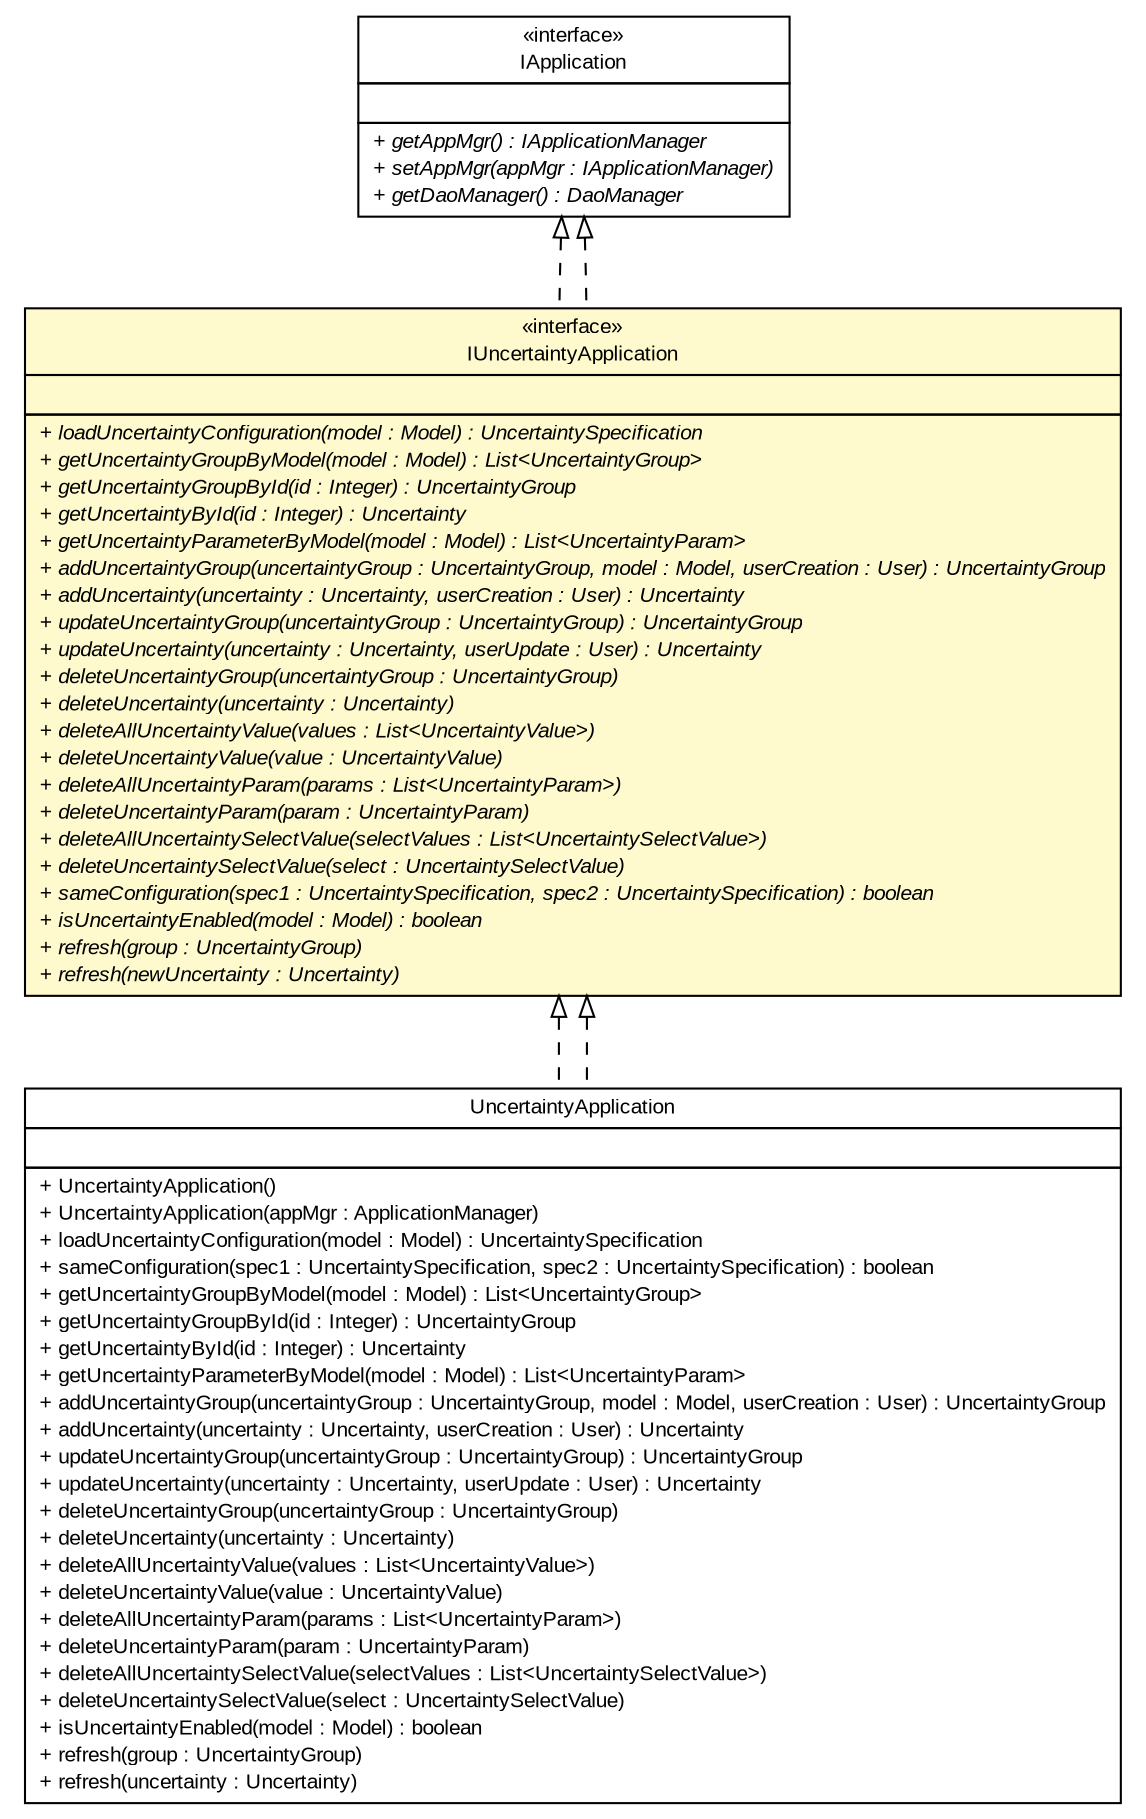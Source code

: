#!/usr/local/bin/dot
#
# Class diagram 
# Generated by UMLGraph version R5_6-24-gf6e263 (http://www.umlgraph.org/)
#

digraph G {
	edge [fontname="arial",fontsize=10,labelfontname="arial",labelfontsize=10];
	node [fontname="arial",fontsize=10,shape=plaintext];
	nodesep=0.25;
	ranksep=0.5;
	// gov.sandia.cf.application.IApplication
	c202918 [label=<<table title="gov.sandia.cf.application.IApplication" border="0" cellborder="1" cellspacing="0" cellpadding="2" port="p" href="./IApplication.html">
		<tr><td><table border="0" cellspacing="0" cellpadding="1">
<tr><td align="center" balign="center"> &#171;interface&#187; </td></tr>
<tr><td align="center" balign="center"> IApplication </td></tr>
		</table></td></tr>
		<tr><td><table border="0" cellspacing="0" cellpadding="1">
<tr><td align="left" balign="left">  </td></tr>
		</table></td></tr>
		<tr><td><table border="0" cellspacing="0" cellpadding="1">
<tr><td align="left" balign="left"><font face="arial italic" point-size="10.0"> + getAppMgr() : IApplicationManager </font></td></tr>
<tr><td align="left" balign="left"><font face="arial italic" point-size="10.0"> + setAppMgr(appMgr : IApplicationManager) </font></td></tr>
<tr><td align="left" balign="left"><font face="arial italic" point-size="10.0"> + getDaoManager() : DaoManager </font></td></tr>
		</table></td></tr>
		</table>>, URL="./IApplication.html", fontname="arial", fontcolor="black", fontsize=10.0];
	// gov.sandia.cf.application.impl.UncertaintyApplication
	c202956 [label=<<table title="gov.sandia.cf.application.impl.UncertaintyApplication" border="0" cellborder="1" cellspacing="0" cellpadding="2" port="p" href="./impl/UncertaintyApplication.html">
		<tr><td><table border="0" cellspacing="0" cellpadding="1">
<tr><td align="center" balign="center"> UncertaintyApplication </td></tr>
		</table></td></tr>
		<tr><td><table border="0" cellspacing="0" cellpadding="1">
<tr><td align="left" balign="left">  </td></tr>
		</table></td></tr>
		<tr><td><table border="0" cellspacing="0" cellpadding="1">
<tr><td align="left" balign="left"> + UncertaintyApplication() </td></tr>
<tr><td align="left" balign="left"> + UncertaintyApplication(appMgr : ApplicationManager) </td></tr>
<tr><td align="left" balign="left"> + loadUncertaintyConfiguration(model : Model) : UncertaintySpecification </td></tr>
<tr><td align="left" balign="left"> + sameConfiguration(spec1 : UncertaintySpecification, spec2 : UncertaintySpecification) : boolean </td></tr>
<tr><td align="left" balign="left"> + getUncertaintyGroupByModel(model : Model) : List&lt;UncertaintyGroup&gt; </td></tr>
<tr><td align="left" balign="left"> + getUncertaintyGroupById(id : Integer) : UncertaintyGroup </td></tr>
<tr><td align="left" balign="left"> + getUncertaintyById(id : Integer) : Uncertainty </td></tr>
<tr><td align="left" balign="left"> + getUncertaintyParameterByModel(model : Model) : List&lt;UncertaintyParam&gt; </td></tr>
<tr><td align="left" balign="left"> + addUncertaintyGroup(uncertaintyGroup : UncertaintyGroup, model : Model, userCreation : User) : UncertaintyGroup </td></tr>
<tr><td align="left" balign="left"> + addUncertainty(uncertainty : Uncertainty, userCreation : User) : Uncertainty </td></tr>
<tr><td align="left" balign="left"> + updateUncertaintyGroup(uncertaintyGroup : UncertaintyGroup) : UncertaintyGroup </td></tr>
<tr><td align="left" balign="left"> + updateUncertainty(uncertainty : Uncertainty, userUpdate : User) : Uncertainty </td></tr>
<tr><td align="left" balign="left"> + deleteUncertaintyGroup(uncertaintyGroup : UncertaintyGroup) </td></tr>
<tr><td align="left" balign="left"> + deleteUncertainty(uncertainty : Uncertainty) </td></tr>
<tr><td align="left" balign="left"> + deleteAllUncertaintyValue(values : List&lt;UncertaintyValue&gt;) </td></tr>
<tr><td align="left" balign="left"> + deleteUncertaintyValue(value : UncertaintyValue) </td></tr>
<tr><td align="left" balign="left"> + deleteAllUncertaintyParam(params : List&lt;UncertaintyParam&gt;) </td></tr>
<tr><td align="left" balign="left"> + deleteUncertaintyParam(param : UncertaintyParam) </td></tr>
<tr><td align="left" balign="left"> + deleteAllUncertaintySelectValue(selectValues : List&lt;UncertaintySelectValue&gt;) </td></tr>
<tr><td align="left" balign="left"> + deleteUncertaintySelectValue(select : UncertaintySelectValue) </td></tr>
<tr><td align="left" balign="left"> + isUncertaintyEnabled(model : Model) : boolean </td></tr>
<tr><td align="left" balign="left"> + refresh(group : UncertaintyGroup) </td></tr>
<tr><td align="left" balign="left"> + refresh(uncertainty : Uncertainty) </td></tr>
		</table></td></tr>
		</table>>, URL="./impl/UncertaintyApplication.html", fontname="arial", fontcolor="black", fontsize=10.0];
	// gov.sandia.cf.application.IUncertaintyApplication
	c202968 [label=<<table title="gov.sandia.cf.application.IUncertaintyApplication" border="0" cellborder="1" cellspacing="0" cellpadding="2" port="p" bgcolor="lemonChiffon" href="./IUncertaintyApplication.html">
		<tr><td><table border="0" cellspacing="0" cellpadding="1">
<tr><td align="center" balign="center"> &#171;interface&#187; </td></tr>
<tr><td align="center" balign="center"> IUncertaintyApplication </td></tr>
		</table></td></tr>
		<tr><td><table border="0" cellspacing="0" cellpadding="1">
<tr><td align="left" balign="left">  </td></tr>
		</table></td></tr>
		<tr><td><table border="0" cellspacing="0" cellpadding="1">
<tr><td align="left" balign="left"><font face="arial italic" point-size="10.0"> + loadUncertaintyConfiguration(model : Model) : UncertaintySpecification </font></td></tr>
<tr><td align="left" balign="left"><font face="arial italic" point-size="10.0"> + getUncertaintyGroupByModel(model : Model) : List&lt;UncertaintyGroup&gt; </font></td></tr>
<tr><td align="left" balign="left"><font face="arial italic" point-size="10.0"> + getUncertaintyGroupById(id : Integer) : UncertaintyGroup </font></td></tr>
<tr><td align="left" balign="left"><font face="arial italic" point-size="10.0"> + getUncertaintyById(id : Integer) : Uncertainty </font></td></tr>
<tr><td align="left" balign="left"><font face="arial italic" point-size="10.0"> + getUncertaintyParameterByModel(model : Model) : List&lt;UncertaintyParam&gt; </font></td></tr>
<tr><td align="left" balign="left"><font face="arial italic" point-size="10.0"> + addUncertaintyGroup(uncertaintyGroup : UncertaintyGroup, model : Model, userCreation : User) : UncertaintyGroup </font></td></tr>
<tr><td align="left" balign="left"><font face="arial italic" point-size="10.0"> + addUncertainty(uncertainty : Uncertainty, userCreation : User) : Uncertainty </font></td></tr>
<tr><td align="left" balign="left"><font face="arial italic" point-size="10.0"> + updateUncertaintyGroup(uncertaintyGroup : UncertaintyGroup) : UncertaintyGroup </font></td></tr>
<tr><td align="left" balign="left"><font face="arial italic" point-size="10.0"> + updateUncertainty(uncertainty : Uncertainty, userUpdate : User) : Uncertainty </font></td></tr>
<tr><td align="left" balign="left"><font face="arial italic" point-size="10.0"> + deleteUncertaintyGroup(uncertaintyGroup : UncertaintyGroup) </font></td></tr>
<tr><td align="left" balign="left"><font face="arial italic" point-size="10.0"> + deleteUncertainty(uncertainty : Uncertainty) </font></td></tr>
<tr><td align="left" balign="left"><font face="arial italic" point-size="10.0"> + deleteAllUncertaintyValue(values : List&lt;UncertaintyValue&gt;) </font></td></tr>
<tr><td align="left" balign="left"><font face="arial italic" point-size="10.0"> + deleteUncertaintyValue(value : UncertaintyValue) </font></td></tr>
<tr><td align="left" balign="left"><font face="arial italic" point-size="10.0"> + deleteAllUncertaintyParam(params : List&lt;UncertaintyParam&gt;) </font></td></tr>
<tr><td align="left" balign="left"><font face="arial italic" point-size="10.0"> + deleteUncertaintyParam(param : UncertaintyParam) </font></td></tr>
<tr><td align="left" balign="left"><font face="arial italic" point-size="10.0"> + deleteAllUncertaintySelectValue(selectValues : List&lt;UncertaintySelectValue&gt;) </font></td></tr>
<tr><td align="left" balign="left"><font face="arial italic" point-size="10.0"> + deleteUncertaintySelectValue(select : UncertaintySelectValue) </font></td></tr>
<tr><td align="left" balign="left"><font face="arial italic" point-size="10.0"> + sameConfiguration(spec1 : UncertaintySpecification, spec2 : UncertaintySpecification) : boolean </font></td></tr>
<tr><td align="left" balign="left"><font face="arial italic" point-size="10.0"> + isUncertaintyEnabled(model : Model) : boolean </font></td></tr>
<tr><td align="left" balign="left"><font face="arial italic" point-size="10.0"> + refresh(group : UncertaintyGroup) </font></td></tr>
<tr><td align="left" balign="left"><font face="arial italic" point-size="10.0"> + refresh(newUncertainty : Uncertainty) </font></td></tr>
		</table></td></tr>
		</table>>, URL="./IUncertaintyApplication.html", fontname="arial", fontcolor="black", fontsize=10.0];
	//gov.sandia.cf.application.impl.UncertaintyApplication implements gov.sandia.cf.application.IUncertaintyApplication
	c202968:p -> c202956:p [dir=back,arrowtail=empty,style=dashed];
	//gov.sandia.cf.application.IUncertaintyApplication implements gov.sandia.cf.application.IApplication
	c202918:p -> c202968:p [dir=back,arrowtail=empty,style=dashed];
	//gov.sandia.cf.application.IUncertaintyApplication implements gov.sandia.cf.application.IApplication
	c202918:p -> c202968:p [dir=back,arrowtail=empty,style=dashed];
	//gov.sandia.cf.application.impl.UncertaintyApplication implements gov.sandia.cf.application.IUncertaintyApplication
	c202968:p -> c202956:p [dir=back,arrowtail=empty,style=dashed];
}

